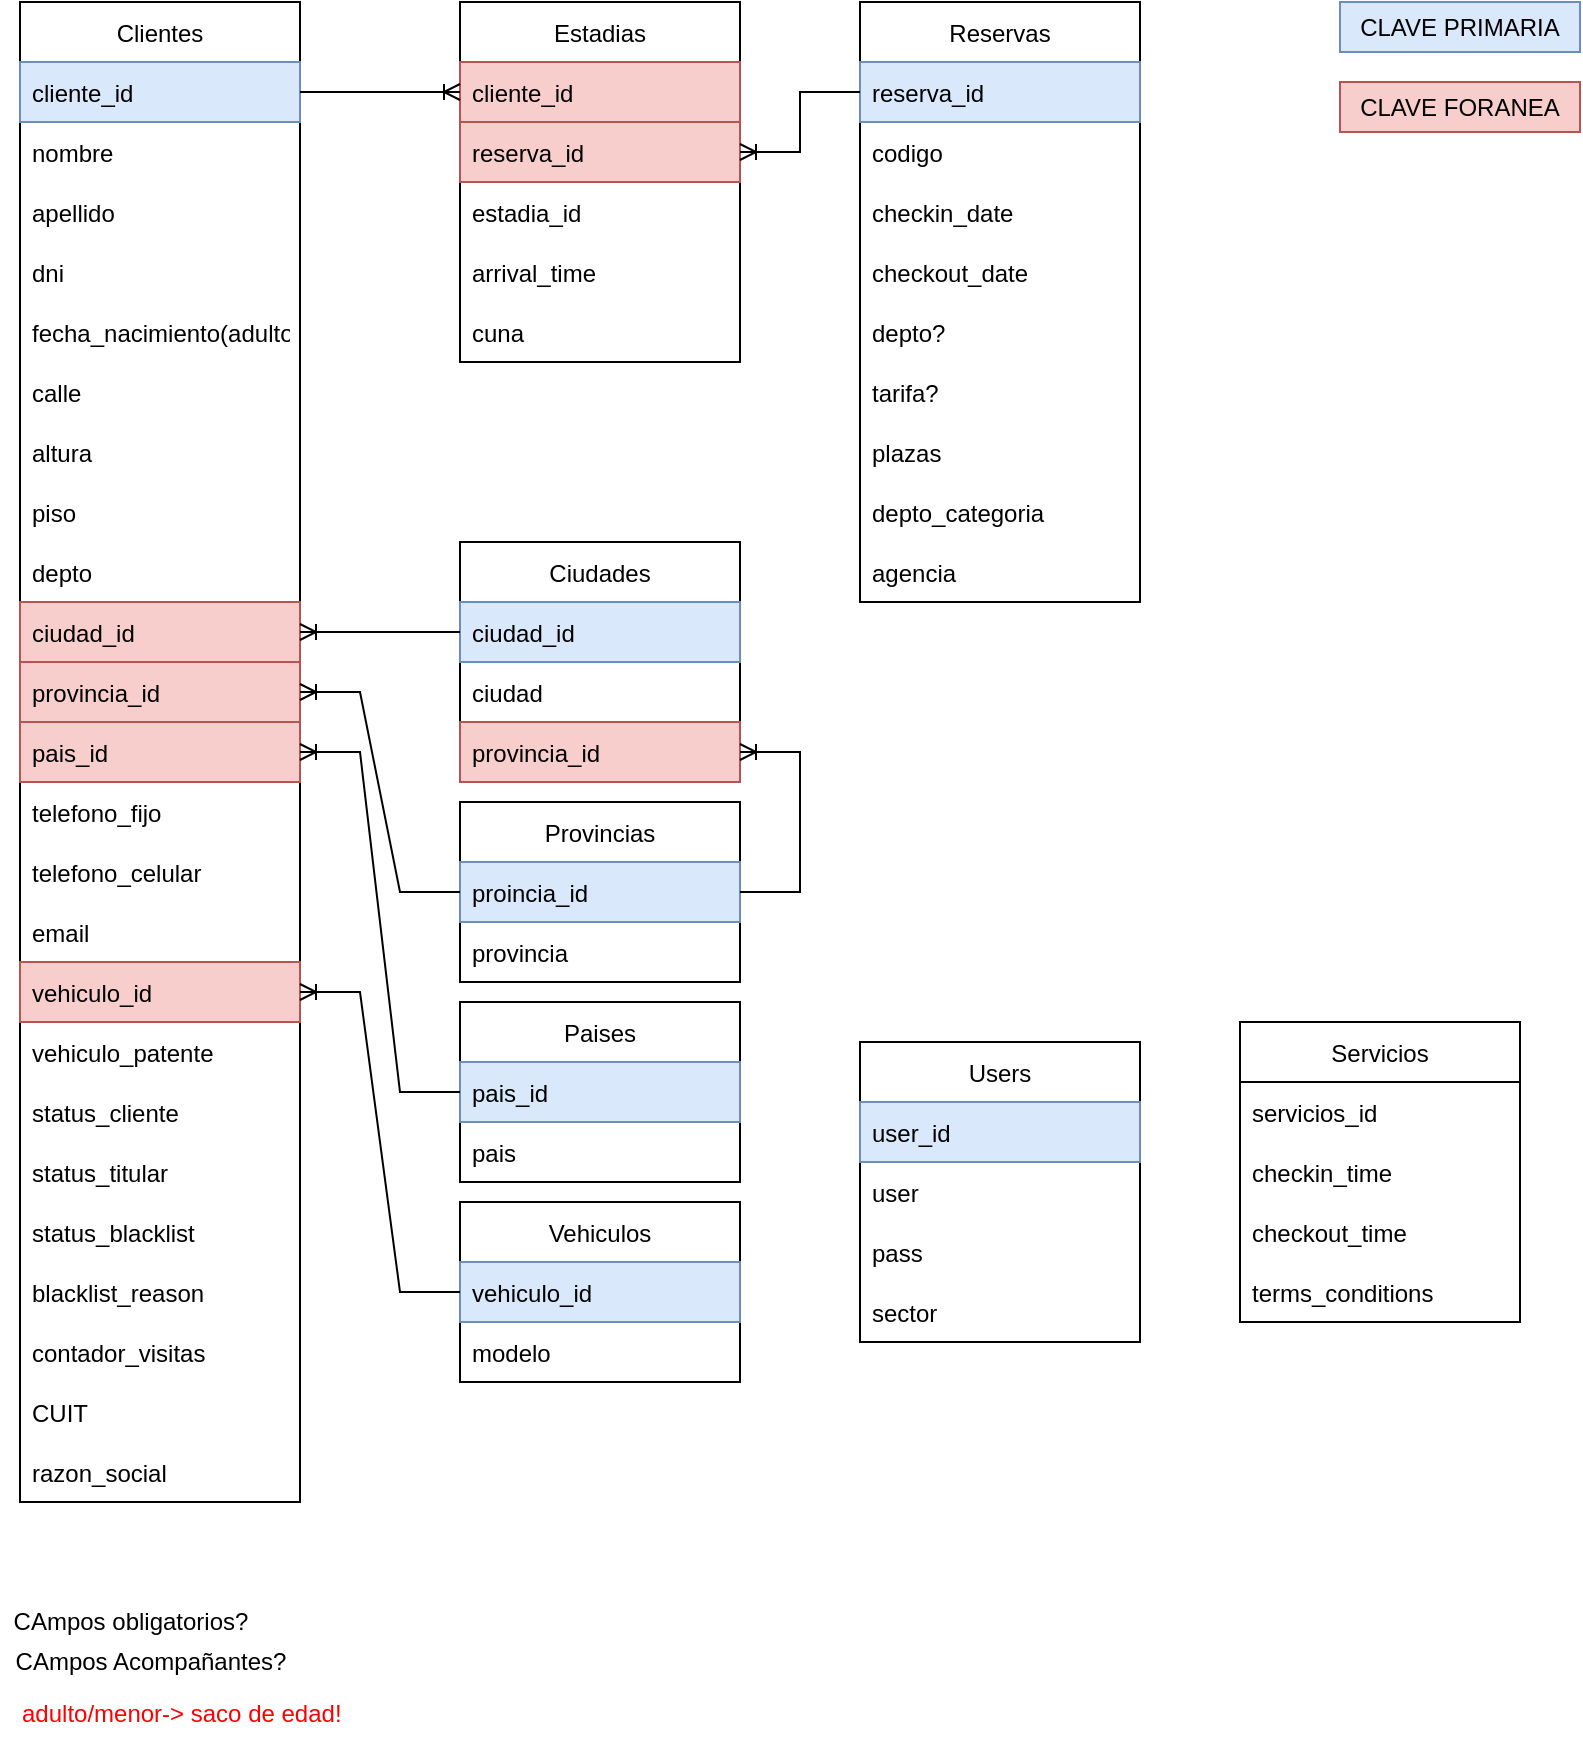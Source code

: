 <mxfile version="16.2.7" type="github" pages="4">
  <diagram id="3-4cgfK8jJckpKzX2dAv" name="DB">
    <mxGraphModel dx="1422" dy="757" grid="1" gridSize="10" guides="1" tooltips="1" connect="1" arrows="1" fold="1" page="1" pageScale="1" pageWidth="827" pageHeight="1169" math="0" shadow="0">
      <root>
        <mxCell id="U2Fqf7ln3tG26uPg-tsL-0" />
        <mxCell id="U2Fqf7ln3tG26uPg-tsL-1" parent="U2Fqf7ln3tG26uPg-tsL-0" />
        <mxCell id="U2Fqf7ln3tG26uPg-tsL-2" value="Users" style="swimlane;fontStyle=0;childLayout=stackLayout;horizontal=1;startSize=30;horizontalStack=0;resizeParent=1;resizeParentMax=0;resizeLast=0;collapsible=1;marginBottom=0;" vertex="1" parent="U2Fqf7ln3tG26uPg-tsL-1">
          <mxGeometry x="460" y="560" width="140" height="150" as="geometry" />
        </mxCell>
        <mxCell id="U2Fqf7ln3tG26uPg-tsL-3" value="user_id" style="text;strokeColor=#6c8ebf;fillColor=#dae8fc;align=left;verticalAlign=middle;spacingLeft=4;spacingRight=4;overflow=hidden;points=[[0,0.5],[1,0.5]];portConstraint=eastwest;rotatable=0;" vertex="1" parent="U2Fqf7ln3tG26uPg-tsL-2">
          <mxGeometry y="30" width="140" height="30" as="geometry" />
        </mxCell>
        <mxCell id="U2Fqf7ln3tG26uPg-tsL-4" value="user" style="text;strokeColor=none;fillColor=none;align=left;verticalAlign=middle;spacingLeft=4;spacingRight=4;overflow=hidden;points=[[0,0.5],[1,0.5]];portConstraint=eastwest;rotatable=0;" vertex="1" parent="U2Fqf7ln3tG26uPg-tsL-2">
          <mxGeometry y="60" width="140" height="30" as="geometry" />
        </mxCell>
        <mxCell id="U2Fqf7ln3tG26uPg-tsL-5" value="pass" style="text;strokeColor=none;fillColor=none;align=left;verticalAlign=middle;spacingLeft=4;spacingRight=4;overflow=hidden;points=[[0,0.5],[1,0.5]];portConstraint=eastwest;rotatable=0;" vertex="1" parent="U2Fqf7ln3tG26uPg-tsL-2">
          <mxGeometry y="90" width="140" height="30" as="geometry" />
        </mxCell>
        <mxCell id="U2Fqf7ln3tG26uPg-tsL-6" value="sector" style="text;strokeColor=none;fillColor=none;align=left;verticalAlign=middle;spacingLeft=4;spacingRight=4;overflow=hidden;points=[[0,0.5],[1,0.5]];portConstraint=eastwest;rotatable=0;" vertex="1" parent="U2Fqf7ln3tG26uPg-tsL-2">
          <mxGeometry y="120" width="140" height="30" as="geometry" />
        </mxCell>
        <mxCell id="U2Fqf7ln3tG26uPg-tsL-7" value="Reservas" style="swimlane;fontStyle=0;childLayout=stackLayout;horizontal=1;startSize=30;horizontalStack=0;resizeParent=1;resizeParentMax=0;resizeLast=0;collapsible=1;marginBottom=0;" vertex="1" parent="U2Fqf7ln3tG26uPg-tsL-1">
          <mxGeometry x="460" y="40" width="140" height="300" as="geometry" />
        </mxCell>
        <mxCell id="U2Fqf7ln3tG26uPg-tsL-8" value="reserva_id" style="text;strokeColor=#6c8ebf;fillColor=#dae8fc;align=left;verticalAlign=middle;spacingLeft=4;spacingRight=4;overflow=hidden;points=[[0,0.5],[1,0.5]];portConstraint=eastwest;rotatable=0;" vertex="1" parent="U2Fqf7ln3tG26uPg-tsL-7">
          <mxGeometry y="30" width="140" height="30" as="geometry" />
        </mxCell>
        <mxCell id="U2Fqf7ln3tG26uPg-tsL-9" value="codigo" style="text;strokeColor=none;fillColor=none;align=left;verticalAlign=middle;spacingLeft=4;spacingRight=4;overflow=hidden;points=[[0,0.5],[1,0.5]];portConstraint=eastwest;rotatable=0;" vertex="1" parent="U2Fqf7ln3tG26uPg-tsL-7">
          <mxGeometry y="60" width="140" height="30" as="geometry" />
        </mxCell>
        <mxCell id="U2Fqf7ln3tG26uPg-tsL-10" value="checkin_date" style="text;strokeColor=none;fillColor=none;align=left;verticalAlign=middle;spacingLeft=4;spacingRight=4;overflow=hidden;points=[[0,0.5],[1,0.5]];portConstraint=eastwest;rotatable=0;" vertex="1" parent="U2Fqf7ln3tG26uPg-tsL-7">
          <mxGeometry y="90" width="140" height="30" as="geometry" />
        </mxCell>
        <mxCell id="U2Fqf7ln3tG26uPg-tsL-11" value="checkout_date" style="text;strokeColor=none;fillColor=none;align=left;verticalAlign=middle;spacingLeft=4;spacingRight=4;overflow=hidden;points=[[0,0.5],[1,0.5]];portConstraint=eastwest;rotatable=0;" vertex="1" parent="U2Fqf7ln3tG26uPg-tsL-7">
          <mxGeometry y="120" width="140" height="30" as="geometry" />
        </mxCell>
        <mxCell id="U2Fqf7ln3tG26uPg-tsL-12" value="depto?" style="text;strokeColor=none;fillColor=none;align=left;verticalAlign=middle;spacingLeft=4;spacingRight=4;overflow=hidden;points=[[0,0.5],[1,0.5]];portConstraint=eastwest;rotatable=0;" vertex="1" parent="U2Fqf7ln3tG26uPg-tsL-7">
          <mxGeometry y="150" width="140" height="30" as="geometry" />
        </mxCell>
        <mxCell id="U2Fqf7ln3tG26uPg-tsL-13" value="tarifa?" style="text;strokeColor=none;fillColor=none;align=left;verticalAlign=middle;spacingLeft=4;spacingRight=4;overflow=hidden;points=[[0,0.5],[1,0.5]];portConstraint=eastwest;rotatable=0;" vertex="1" parent="U2Fqf7ln3tG26uPg-tsL-7">
          <mxGeometry y="180" width="140" height="30" as="geometry" />
        </mxCell>
        <mxCell id="U2Fqf7ln3tG26uPg-tsL-14" value="plazas" style="text;strokeColor=none;fillColor=none;align=left;verticalAlign=middle;spacingLeft=4;spacingRight=4;overflow=hidden;points=[[0,0.5],[1,0.5]];portConstraint=eastwest;rotatable=0;" vertex="1" parent="U2Fqf7ln3tG26uPg-tsL-7">
          <mxGeometry y="210" width="140" height="30" as="geometry" />
        </mxCell>
        <mxCell id="U2Fqf7ln3tG26uPg-tsL-15" value="depto_categoria" style="text;strokeColor=none;fillColor=none;align=left;verticalAlign=middle;spacingLeft=4;spacingRight=4;overflow=hidden;points=[[0,0.5],[1,0.5]];portConstraint=eastwest;rotatable=0;" vertex="1" parent="U2Fqf7ln3tG26uPg-tsL-7">
          <mxGeometry y="240" width="140" height="30" as="geometry" />
        </mxCell>
        <mxCell id="U2Fqf7ln3tG26uPg-tsL-16" value="agencia" style="text;strokeColor=none;fillColor=none;align=left;verticalAlign=middle;spacingLeft=4;spacingRight=4;overflow=hidden;points=[[0,0.5],[1,0.5]];portConstraint=eastwest;rotatable=0;" vertex="1" parent="U2Fqf7ln3tG26uPg-tsL-7">
          <mxGeometry y="270" width="140" height="30" as="geometry" />
        </mxCell>
        <mxCell id="U2Fqf7ln3tG26uPg-tsL-18" value="Clientes" style="swimlane;fontStyle=0;childLayout=stackLayout;horizontal=1;startSize=30;horizontalStack=0;resizeParent=1;resizeParentMax=0;resizeLast=0;collapsible=1;marginBottom=0;" vertex="1" parent="U2Fqf7ln3tG26uPg-tsL-1">
          <mxGeometry x="40" y="40" width="140" height="750" as="geometry" />
        </mxCell>
        <mxCell id="U2Fqf7ln3tG26uPg-tsL-19" value="cliente_id" style="text;strokeColor=#6c8ebf;fillColor=#dae8fc;align=left;verticalAlign=middle;spacingLeft=4;spacingRight=4;overflow=hidden;points=[[0,0.5],[1,0.5]];portConstraint=eastwest;rotatable=0;" vertex="1" parent="U2Fqf7ln3tG26uPg-tsL-18">
          <mxGeometry y="30" width="140" height="30" as="geometry" />
        </mxCell>
        <mxCell id="U2Fqf7ln3tG26uPg-tsL-20" value="nombre" style="text;strokeColor=none;fillColor=none;align=left;verticalAlign=middle;spacingLeft=4;spacingRight=4;overflow=hidden;points=[[0,0.5],[1,0.5]];portConstraint=eastwest;rotatable=0;" vertex="1" parent="U2Fqf7ln3tG26uPg-tsL-18">
          <mxGeometry y="60" width="140" height="30" as="geometry" />
        </mxCell>
        <mxCell id="U2Fqf7ln3tG26uPg-tsL-21" value="apellido" style="text;strokeColor=none;fillColor=none;align=left;verticalAlign=middle;spacingLeft=4;spacingRight=4;overflow=hidden;points=[[0,0.5],[1,0.5]];portConstraint=eastwest;rotatable=0;" vertex="1" parent="U2Fqf7ln3tG26uPg-tsL-18">
          <mxGeometry y="90" width="140" height="30" as="geometry" />
        </mxCell>
        <mxCell id="U2Fqf7ln3tG26uPg-tsL-22" value="dni" style="text;strokeColor=none;fillColor=none;align=left;verticalAlign=middle;spacingLeft=4;spacingRight=4;overflow=hidden;points=[[0,0.5],[1,0.5]];portConstraint=eastwest;rotatable=0;" vertex="1" parent="U2Fqf7ln3tG26uPg-tsL-18">
          <mxGeometry y="120" width="140" height="30" as="geometry" />
        </mxCell>
        <mxCell id="U2Fqf7ln3tG26uPg-tsL-23" value="fecha_nacimiento(adulto/menor)" style="text;strokeColor=none;fillColor=none;align=left;verticalAlign=middle;spacingLeft=4;spacingRight=4;overflow=hidden;points=[[0,0.5],[1,0.5]];portConstraint=eastwest;rotatable=0;" vertex="1" parent="U2Fqf7ln3tG26uPg-tsL-18">
          <mxGeometry y="150" width="140" height="30" as="geometry" />
        </mxCell>
        <mxCell id="U2Fqf7ln3tG26uPg-tsL-24" value="calle" style="text;strokeColor=none;fillColor=none;align=left;verticalAlign=middle;spacingLeft=4;spacingRight=4;overflow=hidden;points=[[0,0.5],[1,0.5]];portConstraint=eastwest;rotatable=0;" vertex="1" parent="U2Fqf7ln3tG26uPg-tsL-18">
          <mxGeometry y="180" width="140" height="30" as="geometry" />
        </mxCell>
        <mxCell id="U2Fqf7ln3tG26uPg-tsL-25" value="altura" style="text;strokeColor=none;fillColor=none;align=left;verticalAlign=middle;spacingLeft=4;spacingRight=4;overflow=hidden;points=[[0,0.5],[1,0.5]];portConstraint=eastwest;rotatable=0;" vertex="1" parent="U2Fqf7ln3tG26uPg-tsL-18">
          <mxGeometry y="210" width="140" height="30" as="geometry" />
        </mxCell>
        <mxCell id="U2Fqf7ln3tG26uPg-tsL-26" value="piso" style="text;strokeColor=none;fillColor=none;align=left;verticalAlign=middle;spacingLeft=4;spacingRight=4;overflow=hidden;points=[[0,0.5],[1,0.5]];portConstraint=eastwest;rotatable=0;" vertex="1" parent="U2Fqf7ln3tG26uPg-tsL-18">
          <mxGeometry y="240" width="140" height="30" as="geometry" />
        </mxCell>
        <mxCell id="U2Fqf7ln3tG26uPg-tsL-27" value="depto" style="text;strokeColor=none;fillColor=none;align=left;verticalAlign=middle;spacingLeft=4;spacingRight=4;overflow=hidden;points=[[0,0.5],[1,0.5]];portConstraint=eastwest;rotatable=0;" vertex="1" parent="U2Fqf7ln3tG26uPg-tsL-18">
          <mxGeometry y="270" width="140" height="30" as="geometry" />
        </mxCell>
        <mxCell id="U2Fqf7ln3tG26uPg-tsL-28" value="ciudad_id" style="text;strokeColor=#b85450;fillColor=#f8cecc;align=left;verticalAlign=middle;spacingLeft=4;spacingRight=4;overflow=hidden;points=[[0,0.5],[1,0.5]];portConstraint=eastwest;rotatable=0;" vertex="1" parent="U2Fqf7ln3tG26uPg-tsL-18">
          <mxGeometry y="300" width="140" height="30" as="geometry" />
        </mxCell>
        <mxCell id="U2Fqf7ln3tG26uPg-tsL-29" value="provincia_id" style="text;strokeColor=#b85450;fillColor=#f8cecc;align=left;verticalAlign=middle;spacingLeft=4;spacingRight=4;overflow=hidden;points=[[0,0.5],[1,0.5]];portConstraint=eastwest;rotatable=0;" vertex="1" parent="U2Fqf7ln3tG26uPg-tsL-18">
          <mxGeometry y="330" width="140" height="30" as="geometry" />
        </mxCell>
        <mxCell id="U2Fqf7ln3tG26uPg-tsL-30" value="pais_id" style="text;strokeColor=#b85450;fillColor=#f8cecc;align=left;verticalAlign=middle;spacingLeft=4;spacingRight=4;overflow=hidden;points=[[0,0.5],[1,0.5]];portConstraint=eastwest;rotatable=0;" vertex="1" parent="U2Fqf7ln3tG26uPg-tsL-18">
          <mxGeometry y="360" width="140" height="30" as="geometry" />
        </mxCell>
        <mxCell id="U2Fqf7ln3tG26uPg-tsL-31" value="telefono_fijo" style="text;strokeColor=none;fillColor=none;align=left;verticalAlign=middle;spacingLeft=4;spacingRight=4;overflow=hidden;points=[[0,0.5],[1,0.5]];portConstraint=eastwest;rotatable=0;" vertex="1" parent="U2Fqf7ln3tG26uPg-tsL-18">
          <mxGeometry y="390" width="140" height="30" as="geometry" />
        </mxCell>
        <mxCell id="U2Fqf7ln3tG26uPg-tsL-32" value="telefono_celular" style="text;strokeColor=none;fillColor=none;align=left;verticalAlign=middle;spacingLeft=4;spacingRight=4;overflow=hidden;points=[[0,0.5],[1,0.5]];portConstraint=eastwest;rotatable=0;" vertex="1" parent="U2Fqf7ln3tG26uPg-tsL-18">
          <mxGeometry y="420" width="140" height="30" as="geometry" />
        </mxCell>
        <mxCell id="U2Fqf7ln3tG26uPg-tsL-33" value="email" style="text;strokeColor=none;fillColor=none;align=left;verticalAlign=middle;spacingLeft=4;spacingRight=4;overflow=hidden;points=[[0,0.5],[1,0.5]];portConstraint=eastwest;rotatable=0;" vertex="1" parent="U2Fqf7ln3tG26uPg-tsL-18">
          <mxGeometry y="450" width="140" height="30" as="geometry" />
        </mxCell>
        <mxCell id="U2Fqf7ln3tG26uPg-tsL-34" value="vehiculo_id" style="text;strokeColor=#b85450;fillColor=#f8cecc;align=left;verticalAlign=middle;spacingLeft=4;spacingRight=4;overflow=hidden;points=[[0,0.5],[1,0.5]];portConstraint=eastwest;rotatable=0;" vertex="1" parent="U2Fqf7ln3tG26uPg-tsL-18">
          <mxGeometry y="480" width="140" height="30" as="geometry" />
        </mxCell>
        <mxCell id="U2Fqf7ln3tG26uPg-tsL-35" value="vehiculo_patente" style="text;strokeColor=none;fillColor=none;align=left;verticalAlign=middle;spacingLeft=4;spacingRight=4;overflow=hidden;points=[[0,0.5],[1,0.5]];portConstraint=eastwest;rotatable=0;" vertex="1" parent="U2Fqf7ln3tG26uPg-tsL-18">
          <mxGeometry y="510" width="140" height="30" as="geometry" />
        </mxCell>
        <mxCell id="2wownA70u9_uN37aSLiX-1" value="status_cliente" style="text;strokeColor=none;fillColor=none;align=left;verticalAlign=middle;spacingLeft=4;spacingRight=4;overflow=hidden;points=[[0,0.5],[1,0.5]];portConstraint=eastwest;rotatable=0;fontColor=#000000;" vertex="1" parent="U2Fqf7ln3tG26uPg-tsL-18">
          <mxGeometry y="540" width="140" height="30" as="geometry" />
        </mxCell>
        <mxCell id="U2Fqf7ln3tG26uPg-tsL-36" value="status_titular" style="text;align=left;verticalAlign=middle;spacingLeft=4;spacingRight=4;overflow=hidden;points=[[0,0.5],[1,0.5]];portConstraint=eastwest;rotatable=0;fontColor=#000000;" vertex="1" parent="U2Fqf7ln3tG26uPg-tsL-18">
          <mxGeometry y="570" width="140" height="30" as="geometry" />
        </mxCell>
        <mxCell id="2wownA70u9_uN37aSLiX-2" value="status_blacklist" style="text;strokeColor=none;fillColor=none;align=left;verticalAlign=middle;spacingLeft=4;spacingRight=4;overflow=hidden;points=[[0,0.5],[1,0.5]];portConstraint=eastwest;rotatable=0;fontColor=#000000;" vertex="1" parent="U2Fqf7ln3tG26uPg-tsL-18">
          <mxGeometry y="600" width="140" height="30" as="geometry" />
        </mxCell>
        <mxCell id="2wownA70u9_uN37aSLiX-3" value="blacklist_reason" style="text;strokeColor=none;fillColor=none;align=left;verticalAlign=middle;spacingLeft=4;spacingRight=4;overflow=hidden;points=[[0,0.5],[1,0.5]];portConstraint=eastwest;rotatable=0;fontColor=#000000;" vertex="1" parent="U2Fqf7ln3tG26uPg-tsL-18">
          <mxGeometry y="630" width="140" height="30" as="geometry" />
        </mxCell>
        <mxCell id="U2Fqf7ln3tG26uPg-tsL-37" value="contador_visitas" style="text;strokeColor=none;fillColor=none;align=left;verticalAlign=middle;spacingLeft=4;spacingRight=4;overflow=hidden;points=[[0,0.5],[1,0.5]];portConstraint=eastwest;rotatable=0;fontColor=#000000;" vertex="1" parent="U2Fqf7ln3tG26uPg-tsL-18">
          <mxGeometry y="660" width="140" height="30" as="geometry" />
        </mxCell>
        <mxCell id="j5dUsQm7dTyoc2hbwgwh-3" value="CUIT" style="text;strokeColor=none;fillColor=none;align=left;verticalAlign=middle;spacingLeft=4;spacingRight=4;overflow=hidden;points=[[0,0.5],[1,0.5]];portConstraint=eastwest;rotatable=0;" vertex="1" parent="U2Fqf7ln3tG26uPg-tsL-18">
          <mxGeometry y="690" width="140" height="30" as="geometry" />
        </mxCell>
        <mxCell id="j5dUsQm7dTyoc2hbwgwh-4" value="razon_social" style="text;strokeColor=none;fillColor=none;align=left;verticalAlign=middle;spacingLeft=4;spacingRight=4;overflow=hidden;points=[[0,0.5],[1,0.5]];portConstraint=eastwest;rotatable=0;" vertex="1" parent="U2Fqf7ln3tG26uPg-tsL-18">
          <mxGeometry y="720" width="140" height="30" as="geometry" />
        </mxCell>
        <mxCell id="U2Fqf7ln3tG26uPg-tsL-38" value="Estadias" style="swimlane;fontStyle=0;childLayout=stackLayout;horizontal=1;startSize=30;horizontalStack=0;resizeParent=1;resizeParentMax=0;resizeLast=0;collapsible=1;marginBottom=0;" vertex="1" parent="U2Fqf7ln3tG26uPg-tsL-1">
          <mxGeometry x="260" y="40" width="140" height="180" as="geometry" />
        </mxCell>
        <mxCell id="U2Fqf7ln3tG26uPg-tsL-39" value="cliente_id" style="text;strokeColor=#b85450;fillColor=#f8cecc;align=left;verticalAlign=middle;spacingLeft=4;spacingRight=4;overflow=hidden;points=[[0,0.5],[1,0.5]];portConstraint=eastwest;rotatable=0;" vertex="1" parent="U2Fqf7ln3tG26uPg-tsL-38">
          <mxGeometry y="30" width="140" height="30" as="geometry" />
        </mxCell>
        <mxCell id="U2Fqf7ln3tG26uPg-tsL-40" value="reserva_id" style="text;strokeColor=#b85450;fillColor=#f8cecc;align=left;verticalAlign=middle;spacingLeft=4;spacingRight=4;overflow=hidden;points=[[0,0.5],[1,0.5]];portConstraint=eastwest;rotatable=0;" vertex="1" parent="U2Fqf7ln3tG26uPg-tsL-38">
          <mxGeometry y="60" width="140" height="30" as="geometry" />
        </mxCell>
        <mxCell id="U2Fqf7ln3tG26uPg-tsL-41" value="estadia_id" style="text;strokeColor=none;fillColor=none;align=left;verticalAlign=middle;spacingLeft=4;spacingRight=4;overflow=hidden;points=[[0,0.5],[1,0.5]];portConstraint=eastwest;rotatable=0;dashed=1;labelBorderColor=none;" vertex="1" parent="U2Fqf7ln3tG26uPg-tsL-38">
          <mxGeometry y="90" width="140" height="30" as="geometry" />
        </mxCell>
        <mxCell id="Quu-umZGqRyDW1_2w_EG-2" value="arrival_time" style="text;strokeColor=none;fillColor=none;align=left;verticalAlign=middle;spacingLeft=4;spacingRight=4;overflow=hidden;points=[[0,0.5],[1,0.5]];portConstraint=eastwest;rotatable=0;dashed=1;labelBorderColor=none;" vertex="1" parent="U2Fqf7ln3tG26uPg-tsL-38">
          <mxGeometry y="120" width="140" height="30" as="geometry" />
        </mxCell>
        <mxCell id="Quu-umZGqRyDW1_2w_EG-3" value="cuna" style="text;strokeColor=none;fillColor=none;align=left;verticalAlign=middle;spacingLeft=4;spacingRight=4;overflow=hidden;points=[[0,0.5],[1,0.5]];portConstraint=eastwest;rotatable=0;dashed=1;labelBorderColor=none;" vertex="1" parent="U2Fqf7ln3tG26uPg-tsL-38">
          <mxGeometry y="150" width="140" height="30" as="geometry" />
        </mxCell>
        <mxCell id="U2Fqf7ln3tG26uPg-tsL-42" value="" style="edgeStyle=entityRelationEdgeStyle;fontSize=12;html=1;endArrow=ERoneToMany;rounded=0;" edge="1" parent="U2Fqf7ln3tG26uPg-tsL-1" source="U2Fqf7ln3tG26uPg-tsL-8" target="U2Fqf7ln3tG26uPg-tsL-40">
          <mxGeometry width="100" height="100" relative="1" as="geometry">
            <mxPoint x="490" y="630" as="sourcePoint" />
            <mxPoint x="590" y="530" as="targetPoint" />
          </mxGeometry>
        </mxCell>
        <mxCell id="U2Fqf7ln3tG26uPg-tsL-43" value="" style="edgeStyle=entityRelationEdgeStyle;fontSize=12;html=1;endArrow=ERoneToMany;rounded=0;" edge="1" parent="U2Fqf7ln3tG26uPg-tsL-1" source="U2Fqf7ln3tG26uPg-tsL-19" target="U2Fqf7ln3tG26uPg-tsL-39">
          <mxGeometry width="100" height="100" relative="1" as="geometry">
            <mxPoint x="280" y="600" as="sourcePoint" />
            <mxPoint x="330" y="480" as="targetPoint" />
          </mxGeometry>
        </mxCell>
        <mxCell id="U2Fqf7ln3tG26uPg-tsL-44" value="Vehiculos" style="swimlane;fontStyle=0;childLayout=stackLayout;horizontal=1;startSize=30;horizontalStack=0;resizeParent=1;resizeParentMax=0;resizeLast=0;collapsible=1;marginBottom=0;labelBorderColor=none;fontColor=#000000;strokeColor=default;fillColor=none;" vertex="1" parent="U2Fqf7ln3tG26uPg-tsL-1">
          <mxGeometry x="260" y="640" width="140" height="90" as="geometry" />
        </mxCell>
        <mxCell id="U2Fqf7ln3tG26uPg-tsL-45" value="vehiculo_id" style="text;strokeColor=#6c8ebf;fillColor=#dae8fc;align=left;verticalAlign=middle;spacingLeft=4;spacingRight=4;overflow=hidden;points=[[0,0.5],[1,0.5]];portConstraint=eastwest;rotatable=0;labelBorderColor=none;" vertex="1" parent="U2Fqf7ln3tG26uPg-tsL-44">
          <mxGeometry y="30" width="140" height="30" as="geometry" />
        </mxCell>
        <mxCell id="U2Fqf7ln3tG26uPg-tsL-46" value="modelo" style="text;strokeColor=none;fillColor=none;align=left;verticalAlign=middle;spacingLeft=4;spacingRight=4;overflow=hidden;points=[[0,0.5],[1,0.5]];portConstraint=eastwest;rotatable=0;labelBorderColor=none;fontColor=#000000;" vertex="1" parent="U2Fqf7ln3tG26uPg-tsL-44">
          <mxGeometry y="60" width="140" height="30" as="geometry" />
        </mxCell>
        <mxCell id="U2Fqf7ln3tG26uPg-tsL-47" value="Paises" style="swimlane;fontStyle=0;childLayout=stackLayout;horizontal=1;startSize=30;horizontalStack=0;resizeParent=1;resizeParentMax=0;resizeLast=0;collapsible=1;marginBottom=0;labelBorderColor=none;fontColor=#000000;strokeColor=default;fillColor=none;" vertex="1" parent="U2Fqf7ln3tG26uPg-tsL-1">
          <mxGeometry x="260" y="540" width="140" height="90" as="geometry" />
        </mxCell>
        <mxCell id="U2Fqf7ln3tG26uPg-tsL-48" value="pais_id    " style="text;strokeColor=#6c8ebf;fillColor=#dae8fc;align=left;verticalAlign=middle;spacingLeft=4;spacingRight=4;overflow=hidden;points=[[0,0.5],[1,0.5]];portConstraint=eastwest;rotatable=0;labelBorderColor=none;" vertex="1" parent="U2Fqf7ln3tG26uPg-tsL-47">
          <mxGeometry y="30" width="140" height="30" as="geometry" />
        </mxCell>
        <mxCell id="U2Fqf7ln3tG26uPg-tsL-49" value="pais" style="text;strokeColor=none;fillColor=none;align=left;verticalAlign=middle;spacingLeft=4;spacingRight=4;overflow=hidden;points=[[0,0.5],[1,0.5]];portConstraint=eastwest;rotatable=0;labelBorderColor=none;fontColor=#000000;" vertex="1" parent="U2Fqf7ln3tG26uPg-tsL-47">
          <mxGeometry y="60" width="140" height="30" as="geometry" />
        </mxCell>
        <mxCell id="U2Fqf7ln3tG26uPg-tsL-50" value="Provincias" style="swimlane;fontStyle=0;childLayout=stackLayout;horizontal=1;startSize=30;horizontalStack=0;resizeParent=1;resizeParentMax=0;resizeLast=0;collapsible=1;marginBottom=0;labelBorderColor=none;fontColor=#000000;strokeColor=default;fillColor=none;" vertex="1" parent="U2Fqf7ln3tG26uPg-tsL-1">
          <mxGeometry x="260" y="440" width="140" height="90" as="geometry" />
        </mxCell>
        <mxCell id="U2Fqf7ln3tG26uPg-tsL-51" value="proincia_id" style="text;strokeColor=#6c8ebf;fillColor=#dae8fc;align=left;verticalAlign=middle;spacingLeft=4;spacingRight=4;overflow=hidden;points=[[0,0.5],[1,0.5]];portConstraint=eastwest;rotatable=0;labelBorderColor=none;" vertex="1" parent="U2Fqf7ln3tG26uPg-tsL-50">
          <mxGeometry y="30" width="140" height="30" as="geometry" />
        </mxCell>
        <mxCell id="U2Fqf7ln3tG26uPg-tsL-52" value="provincia" style="text;strokeColor=none;fillColor=none;align=left;verticalAlign=middle;spacingLeft=4;spacingRight=4;overflow=hidden;points=[[0,0.5],[1,0.5]];portConstraint=eastwest;rotatable=0;labelBorderColor=none;fontColor=#000000;" vertex="1" parent="U2Fqf7ln3tG26uPg-tsL-50">
          <mxGeometry y="60" width="140" height="30" as="geometry" />
        </mxCell>
        <mxCell id="U2Fqf7ln3tG26uPg-tsL-53" value="Ciudades" style="swimlane;fontStyle=0;childLayout=stackLayout;horizontal=1;startSize=30;horizontalStack=0;resizeParent=1;resizeParentMax=0;resizeLast=0;collapsible=1;marginBottom=0;labelBorderColor=none;fontColor=#000000;strokeColor=default;fillColor=none;" vertex="1" parent="U2Fqf7ln3tG26uPg-tsL-1">
          <mxGeometry x="260" y="310" width="140" height="120" as="geometry" />
        </mxCell>
        <mxCell id="U2Fqf7ln3tG26uPg-tsL-54" value="ciudad_id" style="text;strokeColor=#6c8ebf;fillColor=#dae8fc;align=left;verticalAlign=middle;spacingLeft=4;spacingRight=4;overflow=hidden;points=[[0,0.5],[1,0.5]];portConstraint=eastwest;rotatable=0;labelBorderColor=none;" vertex="1" parent="U2Fqf7ln3tG26uPg-tsL-53">
          <mxGeometry y="30" width="140" height="30" as="geometry" />
        </mxCell>
        <mxCell id="U2Fqf7ln3tG26uPg-tsL-55" value="ciudad" style="text;strokeColor=none;fillColor=none;align=left;verticalAlign=middle;spacingLeft=4;spacingRight=4;overflow=hidden;points=[[0,0.5],[1,0.5]];portConstraint=eastwest;rotatable=0;labelBorderColor=none;fontColor=#000000;" vertex="1" parent="U2Fqf7ln3tG26uPg-tsL-53">
          <mxGeometry y="60" width="140" height="30" as="geometry" />
        </mxCell>
        <mxCell id="U2Fqf7ln3tG26uPg-tsL-56" value="provincia_id" style="text;strokeColor=#b85450;fillColor=#f8cecc;align=left;verticalAlign=middle;spacingLeft=4;spacingRight=4;overflow=hidden;points=[[0,0.5],[1,0.5]];portConstraint=eastwest;rotatable=0;labelBorderColor=none;" vertex="1" parent="U2Fqf7ln3tG26uPg-tsL-53">
          <mxGeometry y="90" width="140" height="30" as="geometry" />
        </mxCell>
        <mxCell id="U2Fqf7ln3tG26uPg-tsL-57" value="" style="edgeStyle=entityRelationEdgeStyle;fontSize=12;html=1;endArrow=ERoneToMany;rounded=0;fontColor=#000000;" edge="1" parent="U2Fqf7ln3tG26uPg-tsL-1" source="U2Fqf7ln3tG26uPg-tsL-45" target="U2Fqf7ln3tG26uPg-tsL-34">
          <mxGeometry width="100" height="100" relative="1" as="geometry">
            <mxPoint x="500" y="620" as="sourcePoint" />
            <mxPoint x="220" y="630" as="targetPoint" />
          </mxGeometry>
        </mxCell>
        <mxCell id="U2Fqf7ln3tG26uPg-tsL-58" value="" style="edgeStyle=entityRelationEdgeStyle;fontSize=12;html=1;endArrow=ERoneToMany;rounded=0;fontColor=#000000;" edge="1" parent="U2Fqf7ln3tG26uPg-tsL-1" source="U2Fqf7ln3tG26uPg-tsL-54" target="U2Fqf7ln3tG26uPg-tsL-28">
          <mxGeometry width="100" height="100" relative="1" as="geometry">
            <mxPoint x="410" y="490" as="sourcePoint" />
            <mxPoint x="210" y="190" as="targetPoint" />
          </mxGeometry>
        </mxCell>
        <mxCell id="U2Fqf7ln3tG26uPg-tsL-59" value="" style="edgeStyle=entityRelationEdgeStyle;fontSize=12;html=1;endArrow=ERoneToMany;rounded=0;fontColor=#000000;" edge="1" parent="U2Fqf7ln3tG26uPg-tsL-1" source="U2Fqf7ln3tG26uPg-tsL-51" target="U2Fqf7ln3tG26uPg-tsL-29">
          <mxGeometry width="100" height="100" relative="1" as="geometry">
            <mxPoint x="420" y="500" as="sourcePoint" />
            <mxPoint x="520" y="400" as="targetPoint" />
          </mxGeometry>
        </mxCell>
        <mxCell id="U2Fqf7ln3tG26uPg-tsL-60" value="" style="edgeStyle=entityRelationEdgeStyle;fontSize=12;html=1;endArrow=ERoneToMany;rounded=0;fontColor=#000000;" edge="1" parent="U2Fqf7ln3tG26uPg-tsL-1" source="U2Fqf7ln3tG26uPg-tsL-48" target="U2Fqf7ln3tG26uPg-tsL-30">
          <mxGeometry width="100" height="100" relative="1" as="geometry">
            <mxPoint x="400" y="320" as="sourcePoint" />
            <mxPoint x="500" y="220" as="targetPoint" />
          </mxGeometry>
        </mxCell>
        <mxCell id="U2Fqf7ln3tG26uPg-tsL-61" value="" style="edgeStyle=entityRelationEdgeStyle;fontSize=12;html=1;endArrow=ERoneToMany;rounded=0;fontColor=#000000;" edge="1" parent="U2Fqf7ln3tG26uPg-tsL-1" source="U2Fqf7ln3tG26uPg-tsL-51" target="U2Fqf7ln3tG26uPg-tsL-56">
          <mxGeometry width="100" height="100" relative="1" as="geometry">
            <mxPoint x="414" y="490" as="sourcePoint" />
            <mxPoint x="514" y="390" as="targetPoint" />
          </mxGeometry>
        </mxCell>
        <mxCell id="U2Fqf7ln3tG26uPg-tsL-62" value="CLAVE PRIMARIA" style="rounded=0;whiteSpace=wrap;html=1;labelBorderColor=none;strokeColor=#6c8ebf;fillColor=#dae8fc;" vertex="1" parent="U2Fqf7ln3tG26uPg-tsL-1">
          <mxGeometry x="700" y="40" width="120" height="25" as="geometry" />
        </mxCell>
        <mxCell id="U2Fqf7ln3tG26uPg-tsL-63" value="CLAVE FORANEA" style="rounded=0;whiteSpace=wrap;html=1;labelBorderColor=none;strokeColor=#b85450;fillColor=#f8cecc;" vertex="1" parent="U2Fqf7ln3tG26uPg-tsL-1">
          <mxGeometry x="700" y="80" width="120" height="25" as="geometry" />
        </mxCell>
        <mxCell id="IUY_ys3q2TA0QobvPPys-0" value="&lt;div&gt;CAmpos obligatorios?&lt;/div&gt;" style="text;html=1;align=center;verticalAlign=middle;resizable=0;points=[];autosize=1;strokeColor=none;fillColor=none;fontColor=#000000;" vertex="1" parent="U2Fqf7ln3tG26uPg-tsL-1">
          <mxGeometry x="30" y="840" width="130" height="20" as="geometry" />
        </mxCell>
        <mxCell id="IUY_ys3q2TA0QobvPPys-1" value="&lt;div&gt;CAmpos Acompañantes?&lt;br&gt;&lt;/div&gt;" style="text;html=1;align=center;verticalAlign=middle;resizable=0;points=[];autosize=1;strokeColor=none;fillColor=none;fontColor=#000000;" vertex="1" parent="U2Fqf7ln3tG26uPg-tsL-1">
          <mxGeometry x="30" y="860" width="150" height="20" as="geometry" />
        </mxCell>
        <mxCell id="2wownA70u9_uN37aSLiX-0" value="adulto/menor-&gt; saco de edad!" style="text;strokeColor=none;fillColor=none;align=left;verticalAlign=middle;spacingLeft=4;spacingRight=4;overflow=hidden;points=[[0,0.5],[1,0.5]];portConstraint=eastwest;rotatable=0;fontColor=#FF0000;" vertex="1" parent="U2Fqf7ln3tG26uPg-tsL-1">
          <mxGeometry x="35" y="880" width="200" height="30" as="geometry" />
        </mxCell>
        <mxCell id="j5dUsQm7dTyoc2hbwgwh-10" value="Servicios" style="swimlane;fontStyle=0;childLayout=stackLayout;horizontal=1;startSize=30;horizontalStack=0;resizeParent=1;resizeParentMax=0;resizeLast=0;collapsible=1;marginBottom=0;fontColor=#000000;" vertex="1" parent="U2Fqf7ln3tG26uPg-tsL-1">
          <mxGeometry x="650" y="550" width="140" height="150" as="geometry" />
        </mxCell>
        <mxCell id="j5dUsQm7dTyoc2hbwgwh-14" value="servicios_id" style="text;strokeColor=none;fillColor=none;align=left;verticalAlign=middle;spacingLeft=4;spacingRight=4;overflow=hidden;points=[[0,0.5],[1,0.5]];portConstraint=eastwest;rotatable=0;fontColor=#000000;" vertex="1" parent="j5dUsQm7dTyoc2hbwgwh-10">
          <mxGeometry y="30" width="140" height="30" as="geometry" />
        </mxCell>
        <mxCell id="j5dUsQm7dTyoc2hbwgwh-11" value="checkin_time" style="text;strokeColor=none;fillColor=none;align=left;verticalAlign=middle;spacingLeft=4;spacingRight=4;overflow=hidden;points=[[0,0.5],[1,0.5]];portConstraint=eastwest;rotatable=0;fontColor=#000000;" vertex="1" parent="j5dUsQm7dTyoc2hbwgwh-10">
          <mxGeometry y="60" width="140" height="30" as="geometry" />
        </mxCell>
        <mxCell id="j5dUsQm7dTyoc2hbwgwh-12" value="checkout_time" style="text;strokeColor=none;fillColor=none;align=left;verticalAlign=middle;spacingLeft=4;spacingRight=4;overflow=hidden;points=[[0,0.5],[1,0.5]];portConstraint=eastwest;rotatable=0;fontColor=#000000;" vertex="1" parent="j5dUsQm7dTyoc2hbwgwh-10">
          <mxGeometry y="90" width="140" height="30" as="geometry" />
        </mxCell>
        <mxCell id="j5dUsQm7dTyoc2hbwgwh-13" value="terms_conditions" style="text;strokeColor=none;fillColor=none;align=left;verticalAlign=middle;spacingLeft=4;spacingRight=4;overflow=hidden;points=[[0,0.5],[1,0.5]];portConstraint=eastwest;rotatable=0;fontColor=#000000;" vertex="1" parent="j5dUsQm7dTyoc2hbwgwh-10">
          <mxGeometry y="120" width="140" height="30" as="geometry" />
        </mxCell>
      </root>
    </mxGraphModel>
  </diagram>
  <diagram name="Front End App" id="sKacIuFQmuv5A8hcMuID">
    <mxGraphModel dx="1422" dy="757" grid="1" gridSize="10" guides="1" tooltips="1" connect="1" arrows="1" fold="1" page="1" pageScale="1" pageWidth="827" pageHeight="1169" math="0" shadow="0">
      <root>
        <mxCell id="G8T6By8fVg4Vy6mgL6_T-0" />
        <mxCell id="G8T6By8fVg4Vy6mgL6_T-1" parent="G8T6By8fVg4Vy6mgL6_T-0" />
        <mxCell id="G8T6By8fVg4Vy6mgL6_T-44" style="edgeStyle=orthogonalEdgeStyle;rounded=0;orthogonalLoop=1;jettySize=auto;html=1;exitX=0.5;exitY=1;exitDx=0;exitDy=0;entryX=0.5;entryY=0;entryDx=0;entryDy=0;" edge="1" parent="G8T6By8fVg4Vy6mgL6_T-1" source="G8T6By8fVg4Vy6mgL6_T-4" target="G8T6By8fVg4Vy6mgL6_T-10">
          <mxGeometry relative="1" as="geometry" />
        </mxCell>
        <mxCell id="G8T6By8fVg4Vy6mgL6_T-47" style="edgeStyle=orthogonalEdgeStyle;rounded=0;orthogonalLoop=1;jettySize=auto;html=1;" edge="1" parent="G8T6By8fVg4Vy6mgL6_T-1" source="G8T6By8fVg4Vy6mgL6_T-4">
          <mxGeometry relative="1" as="geometry">
            <mxPoint x="419" y="90" as="targetPoint" />
            <Array as="points">
              <mxPoint x="260" y="165" />
              <mxPoint x="260" y="100" />
            </Array>
          </mxGeometry>
        </mxCell>
        <mxCell id="G8T6By8fVg4Vy6mgL6_T-4" value="&lt;div&gt;User:Cod.Rva&lt;/div&gt;&lt;div&gt;Pass: Apellido&lt;br&gt;&lt;/div&gt;" style="rhombus;whiteSpace=wrap;html=1;" vertex="1" parent="G8T6By8fVg4Vy6mgL6_T-1">
          <mxGeometry x="363.5" y="110" width="111" height="110" as="geometry" />
        </mxCell>
        <mxCell id="G8T6By8fVg4Vy6mgL6_T-43" style="edgeStyle=orthogonalEdgeStyle;rounded=0;orthogonalLoop=1;jettySize=auto;html=1;exitX=0.5;exitY=1;exitDx=0;exitDy=0;entryX=0.5;entryY=0;entryDx=0;entryDy=0;" edge="1" parent="G8T6By8fVg4Vy6mgL6_T-1" source="G8T6By8fVg4Vy6mgL6_T-7" target="G8T6By8fVg4Vy6mgL6_T-4">
          <mxGeometry relative="1" as="geometry" />
        </mxCell>
        <mxCell id="G8T6By8fVg4Vy6mgL6_T-7" value="START" style="rounded=1;whiteSpace=wrap;html=1;" vertex="1" parent="G8T6By8fVg4Vy6mgL6_T-1">
          <mxGeometry x="360" y="20" width="120" height="30" as="geometry" />
        </mxCell>
        <mxCell id="G8T6By8fVg4Vy6mgL6_T-36" style="edgeStyle=orthogonalEdgeStyle;rounded=0;orthogonalLoop=1;jettySize=auto;html=1;" edge="1" parent="G8T6By8fVg4Vy6mgL6_T-1" source="G8T6By8fVg4Vy6mgL6_T-10">
          <mxGeometry relative="1" as="geometry">
            <mxPoint x="310" y="350" as="targetPoint" />
          </mxGeometry>
        </mxCell>
        <mxCell id="G8T6By8fVg4Vy6mgL6_T-41" style="edgeStyle=orthogonalEdgeStyle;rounded=0;orthogonalLoop=1;jettySize=auto;html=1;entryX=0.62;entryY=0;entryDx=0;entryDy=0;entryPerimeter=0;exitX=1;exitY=0.5;exitDx=0;exitDy=0;" edge="1" parent="G8T6By8fVg4Vy6mgL6_T-1" source="G8T6By8fVg4Vy6mgL6_T-10" target="G8T6By8fVg4Vy6mgL6_T-40">
          <mxGeometry relative="1" as="geometry" />
        </mxCell>
        <mxCell id="G8T6By8fVg4Vy6mgL6_T-10" value="&lt;div&gt;Hola &quot;NOMBRE&quot;&lt;/div&gt;&lt;div&gt;1era vez?&lt;br&gt;&lt;/div&gt;" style="rhombus;whiteSpace=wrap;html=1;" vertex="1" parent="G8T6By8fVg4Vy6mgL6_T-1">
          <mxGeometry x="364.5" y="240" width="110" height="100" as="geometry" />
        </mxCell>
        <mxCell id="G8T6By8fVg4Vy6mgL6_T-13" value="N" style="text;html=1;align=center;verticalAlign=middle;resizable=0;points=[];autosize=1;strokeColor=none;fillColor=none;" vertex="1" parent="G8T6By8fVg4Vy6mgL6_T-1">
          <mxGeometry x="480" y="315" width="20" height="20" as="geometry" />
        </mxCell>
        <mxCell id="G8T6By8fVg4Vy6mgL6_T-14" value="N" style="text;html=1;align=center;verticalAlign=middle;resizable=0;points=[];autosize=1;strokeColor=none;fillColor=none;" vertex="1" parent="G8T6By8fVg4Vy6mgL6_T-1">
          <mxGeometry x="280" y="130" width="20" height="20" as="geometry" />
        </mxCell>
        <mxCell id="G8T6By8fVg4Vy6mgL6_T-39" style="edgeStyle=orthogonalEdgeStyle;rounded=0;orthogonalLoop=1;jettySize=auto;html=1;entryX=0;entryY=0.5;entryDx=0;entryDy=0;" edge="1" parent="G8T6By8fVg4Vy6mgL6_T-1" source="G8T6By8fVg4Vy6mgL6_T-16" target="G8T6By8fVg4Vy6mgL6_T-20">
          <mxGeometry relative="1" as="geometry">
            <Array as="points">
              <mxPoint x="305" y="470" />
            </Array>
          </mxGeometry>
        </mxCell>
        <mxCell id="G8T6By8fVg4Vy6mgL6_T-16" value="&lt;div&gt;Form:&lt;/div&gt;&lt;div&gt;Personal Data&lt;br&gt;&lt;/div&gt;" style="shape=parallelogram;perimeter=parallelogramPerimeter;whiteSpace=wrap;html=1;fixedSize=1;" vertex="1" parent="G8T6By8fVg4Vy6mgL6_T-1">
          <mxGeometry x="244.5" y="350" width="120" height="40" as="geometry" />
        </mxCell>
        <mxCell id="G8T6By8fVg4Vy6mgL6_T-17" value="Y" style="text;html=1;align=center;verticalAlign=middle;resizable=0;points=[];autosize=1;strokeColor=none;fillColor=none;" vertex="1" parent="G8T6By8fVg4Vy6mgL6_T-1">
          <mxGeometry x="320" y="300" width="20" height="20" as="geometry" />
        </mxCell>
        <mxCell id="G8T6By8fVg4Vy6mgL6_T-18" value="Y" style="text;html=1;align=center;verticalAlign=middle;resizable=0;points=[];autosize=1;strokeColor=none;fillColor=none;" vertex="1" parent="G8T6By8fVg4Vy6mgL6_T-1">
          <mxGeometry x="434.5" y="220" width="20" height="20" as="geometry" />
        </mxCell>
        <mxCell id="G8T6By8fVg4Vy6mgL6_T-19" style="edgeStyle=orthogonalEdgeStyle;rounded=0;orthogonalLoop=1;jettySize=auto;html=1;" edge="1" parent="G8T6By8fVg4Vy6mgL6_T-1" source="G8T6By8fVg4Vy6mgL6_T-20" target="G8T6By8fVg4Vy6mgL6_T-28">
          <mxGeometry relative="1" as="geometry" />
        </mxCell>
        <mxCell id="G8T6By8fVg4Vy6mgL6_T-20" value="&lt;div&gt;Form:&lt;/div&gt;&lt;div&gt;Acompañantes&lt;br&gt;&lt;/div&gt;" style="shape=parallelogram;perimeter=parallelogramPerimeter;whiteSpace=wrap;html=1;fixedSize=1;" vertex="1" parent="G8T6By8fVg4Vy6mgL6_T-1">
          <mxGeometry x="334.5" y="450" width="120" height="40" as="geometry" />
        </mxCell>
        <mxCell id="G8T6By8fVg4Vy6mgL6_T-21" style="edgeStyle=orthogonalEdgeStyle;rounded=0;orthogonalLoop=1;jettySize=auto;html=1;entryX=0.5;entryY=0;entryDx=0;entryDy=0;" edge="1" parent="G8T6By8fVg4Vy6mgL6_T-1" source="G8T6By8fVg4Vy6mgL6_T-22" target="G8T6By8fVg4Vy6mgL6_T-24">
          <mxGeometry relative="1" as="geometry" />
        </mxCell>
        <mxCell id="G8T6By8fVg4Vy6mgL6_T-22" value="&lt;div&gt;Display:&lt;/div&gt;&lt;div&gt;Informacion Reserva&lt;br&gt;&lt;/div&gt;" style="shape=parallelogram;perimeter=parallelogramPerimeter;whiteSpace=wrap;html=1;fixedSize=1;" vertex="1" parent="G8T6By8fVg4Vy6mgL6_T-1">
          <mxGeometry x="314.5" y="734.5" width="160" height="50" as="geometry" />
        </mxCell>
        <mxCell id="G8T6By8fVg4Vy6mgL6_T-23" style="edgeStyle=orthogonalEdgeStyle;rounded=0;orthogonalLoop=1;jettySize=auto;html=1;exitX=0.5;exitY=1;exitDx=0;exitDy=0;" edge="1" parent="G8T6By8fVg4Vy6mgL6_T-1" source="G8T6By8fVg4Vy6mgL6_T-24" target="G8T6By8fVg4Vy6mgL6_T-26">
          <mxGeometry relative="1" as="geometry" />
        </mxCell>
        <mxCell id="G8T6By8fVg4Vy6mgL6_T-24" value="&lt;div&gt;Display:&lt;/div&gt;&lt;div&gt;Servicios incluidos&lt;br&gt;&lt;/div&gt;" style="shape=parallelogram;perimeter=parallelogramPerimeter;whiteSpace=wrap;html=1;fixedSize=1;" vertex="1" parent="G8T6By8fVg4Vy6mgL6_T-1">
          <mxGeometry x="314.5" y="820" width="160" height="50" as="geometry" />
        </mxCell>
        <mxCell id="G8T6By8fVg4Vy6mgL6_T-25" style="edgeStyle=orthogonalEdgeStyle;rounded=0;orthogonalLoop=1;jettySize=auto;html=1;" edge="1" parent="G8T6By8fVg4Vy6mgL6_T-1" source="G8T6By8fVg4Vy6mgL6_T-26" target="G8T6By8fVg4Vy6mgL6_T-31">
          <mxGeometry relative="1" as="geometry" />
        </mxCell>
        <mxCell id="G8T6By8fVg4Vy6mgL6_T-26" value="&lt;div&gt;Aceptacion&lt;/div&gt;&lt;div&gt;Terminos y condiciones&lt;br&gt;&lt;/div&gt;" style="shape=parallelogram;perimeter=parallelogramPerimeter;whiteSpace=wrap;html=1;fixedSize=1;" vertex="1" parent="G8T6By8fVg4Vy6mgL6_T-1">
          <mxGeometry x="314.5" y="900" width="160" height="50" as="geometry" />
        </mxCell>
        <mxCell id="G8T6By8fVg4Vy6mgL6_T-27" style="edgeStyle=orthogonalEdgeStyle;rounded=0;orthogonalLoop=1;jettySize=auto;html=1;exitX=0.5;exitY=1;exitDx=0;exitDy=0;" edge="1" parent="G8T6By8fVg4Vy6mgL6_T-1" source="G8T6By8fVg4Vy6mgL6_T-28" target="G8T6By8fVg4Vy6mgL6_T-30">
          <mxGeometry relative="1" as="geometry" />
        </mxCell>
        <mxCell id="G8T6By8fVg4Vy6mgL6_T-28" value="&lt;div&gt;Form:&lt;/div&gt;&lt;div&gt;Vehiculo&lt;br&gt;&lt;/div&gt;" style="shape=parallelogram;perimeter=parallelogramPerimeter;whiteSpace=wrap;html=1;fixedSize=1;" vertex="1" parent="G8T6By8fVg4Vy6mgL6_T-1">
          <mxGeometry x="334.5" y="590" width="120" height="40" as="geometry" />
        </mxCell>
        <mxCell id="G8T6By8fVg4Vy6mgL6_T-29" style="edgeStyle=orthogonalEdgeStyle;rounded=0;orthogonalLoop=1;jettySize=auto;html=1;entryX=0.5;entryY=0;entryDx=0;entryDy=0;" edge="1" parent="G8T6By8fVg4Vy6mgL6_T-1" source="G8T6By8fVg4Vy6mgL6_T-30" target="G8T6By8fVg4Vy6mgL6_T-22">
          <mxGeometry relative="1" as="geometry" />
        </mxCell>
        <mxCell id="G8T6By8fVg4Vy6mgL6_T-30" value="&lt;div&gt;Form:&lt;/div&gt;&lt;div&gt;Varios&lt;br&gt;&lt;/div&gt;" style="shape=parallelogram;perimeter=parallelogramPerimeter;whiteSpace=wrap;html=1;fixedSize=1;" vertex="1" parent="G8T6By8fVg4Vy6mgL6_T-1">
          <mxGeometry x="334.5" y="660" width="120" height="40" as="geometry" />
        </mxCell>
        <mxCell id="G8T6By8fVg4Vy6mgL6_T-31" value="END" style="rounded=1;whiteSpace=wrap;html=1;" vertex="1" parent="G8T6By8fVg4Vy6mgL6_T-1">
          <mxGeometry x="334.5" y="980" width="120" height="30" as="geometry" />
        </mxCell>
        <mxCell id="G8T6By8fVg4Vy6mgL6_T-32" value="FRONT-END" style="rounded=0;whiteSpace=wrap;html=1;fillColor=#f8cecc;strokeColor=#b85450;" vertex="1" parent="G8T6By8fVg4Vy6mgL6_T-1">
          <mxGeometry x="40" y="40" width="120" height="40" as="geometry" />
        </mxCell>
        <mxCell id="G8T6By8fVg4Vy6mgL6_T-37" style="edgeStyle=orthogonalEdgeStyle;rounded=0;orthogonalLoop=1;jettySize=auto;html=1;exitX=0.5;exitY=1;exitDx=0;exitDy=0;" edge="1" parent="G8T6By8fVg4Vy6mgL6_T-1" source="G8T6By8fVg4Vy6mgL6_T-16" target="G8T6By8fVg4Vy6mgL6_T-16">
          <mxGeometry relative="1" as="geometry" />
        </mxCell>
        <mxCell id="G8T6By8fVg4Vy6mgL6_T-42" style="edgeStyle=orthogonalEdgeStyle;rounded=0;orthogonalLoop=1;jettySize=auto;html=1;exitX=0.5;exitY=1;exitDx=0;exitDy=0;" edge="1" parent="G8T6By8fVg4Vy6mgL6_T-1" source="G8T6By8fVg4Vy6mgL6_T-40">
          <mxGeometry relative="1" as="geometry">
            <mxPoint x="450" y="470" as="targetPoint" />
            <Array as="points">
              <mxPoint x="520" y="470" />
              <mxPoint x="441" y="470" />
            </Array>
          </mxGeometry>
        </mxCell>
        <mxCell id="G8T6By8fVg4Vy6mgL6_T-40" value="&lt;div&gt;DB Read&lt;/div&gt;&lt;div&gt;Cliente&lt;/div&gt;" style="shape=dataStorage;whiteSpace=wrap;html=1;fixedSize=1;" vertex="1" parent="G8T6By8fVg4Vy6mgL6_T-1">
          <mxGeometry x="470" y="350" width="100" height="50" as="geometry" />
        </mxCell>
      </root>
    </mxGraphModel>
  </diagram>
  <diagram id="APPnGbGLteVzol8DwTJb" name="Back End RVAS">
    <mxGraphModel dx="1422" dy="757" grid="1" gridSize="10" guides="1" tooltips="1" connect="1" arrows="1" fold="1" page="1" pageScale="1" pageWidth="827" pageHeight="1169" math="0" shadow="0">
      <root>
        <mxCell id="rAPU_y3ZgBqYfRfRI0ho-0" />
        <mxCell id="rAPU_y3ZgBqYfRfRI0ho-1" parent="rAPU_y3ZgBqYfRfRI0ho-0" />
        <mxCell id="sNUg1SrEgOX11lBZGNVr-0" style="edgeStyle=orthogonalEdgeStyle;rounded=0;orthogonalLoop=1;jettySize=auto;html=1;entryX=0.5;entryY=0;entryDx=0;entryDy=0;" edge="1" parent="rAPU_y3ZgBqYfRfRI0ho-1" source="sNUg1SrEgOX11lBZGNVr-1" target="sNUg1SrEgOX11lBZGNVr-4">
          <mxGeometry relative="1" as="geometry" />
        </mxCell>
        <mxCell id="sNUg1SrEgOX11lBZGNVr-1" value="START" style="rounded=1;whiteSpace=wrap;html=1;" vertex="1" parent="rAPU_y3ZgBqYfRfRI0ho-1">
          <mxGeometry x="354" y="10" width="120" height="30" as="geometry" />
        </mxCell>
        <mxCell id="sNUg1SrEgOX11lBZGNVr-2" style="edgeStyle=orthogonalEdgeStyle;rounded=0;orthogonalLoop=1;jettySize=auto;html=1;" edge="1" parent="rAPU_y3ZgBqYfRfRI0ho-1" source="sNUg1SrEgOX11lBZGNVr-4" target="sNUg1SrEgOX11lBZGNVr-6">
          <mxGeometry relative="1" as="geometry" />
        </mxCell>
        <mxCell id="sNUg1SrEgOX11lBZGNVr-3" style="edgeStyle=orthogonalEdgeStyle;rounded=0;orthogonalLoop=1;jettySize=auto;html=1;exitX=0;exitY=0.5;exitDx=0;exitDy=0;" edge="1" parent="rAPU_y3ZgBqYfRfRI0ho-1" source="sNUg1SrEgOX11lBZGNVr-4">
          <mxGeometry relative="1" as="geometry">
            <mxPoint x="410" y="60" as="targetPoint" />
            <Array as="points">
              <mxPoint x="310" y="145" />
              <mxPoint x="310" y="60" />
            </Array>
          </mxGeometry>
        </mxCell>
        <mxCell id="sNUg1SrEgOX11lBZGNVr-4" value="&lt;div&gt;User: Usuario&lt;/div&gt;&lt;div&gt;Pass: Password&lt;/div&gt;" style="rhombus;whiteSpace=wrap;html=1;" vertex="1" parent="rAPU_y3ZgBqYfRfRI0ho-1">
          <mxGeometry x="356" y="90" width="116" height="110" as="geometry" />
        </mxCell>
        <mxCell id="sNUg1SrEgOX11lBZGNVr-5" style="edgeStyle=orthogonalEdgeStyle;rounded=0;orthogonalLoop=1;jettySize=auto;html=1;exitX=0.5;exitY=1;exitDx=0;exitDy=0;entryX=0.5;entryY=0;entryDx=0;entryDy=0;" edge="1" parent="rAPU_y3ZgBqYfRfRI0ho-1" source="sNUg1SrEgOX11lBZGNVr-6" target="sNUg1SrEgOX11lBZGNVr-9">
          <mxGeometry relative="1" as="geometry" />
        </mxCell>
        <mxCell id="sNUg1SrEgOX11lBZGNVr-6" value="&lt;div&gt;Carga:&lt;/div&gt;&lt;div&gt;Reservas Hoy&lt;br&gt;&lt;/div&gt;" style="shape=parallelogram;perimeter=parallelogramPerimeter;whiteSpace=wrap;html=1;fixedSize=1;" vertex="1" parent="rAPU_y3ZgBqYfRfRI0ho-1">
          <mxGeometry x="354" y="240" width="120" height="60" as="geometry" />
        </mxCell>
        <mxCell id="sNUg1SrEgOX11lBZGNVr-7" style="edgeStyle=orthogonalEdgeStyle;rounded=0;orthogonalLoop=1;jettySize=auto;html=1;exitX=1;exitY=0.5;exitDx=0;exitDy=0;" edge="1" parent="rAPU_y3ZgBqYfRfRI0ho-1" source="sNUg1SrEgOX11lBZGNVr-9" target="sNUg1SrEgOX11lBZGNVr-11">
          <mxGeometry relative="1" as="geometry" />
        </mxCell>
        <mxCell id="sNUg1SrEgOX11lBZGNVr-8" style="edgeStyle=orthogonalEdgeStyle;rounded=0;orthogonalLoop=1;jettySize=auto;html=1;exitX=0;exitY=0.5;exitDx=0;exitDy=0;" edge="1" parent="rAPU_y3ZgBqYfRfRI0ho-1" source="sNUg1SrEgOX11lBZGNVr-9">
          <mxGeometry relative="1" as="geometry">
            <mxPoint x="290" y="460" as="targetPoint" />
          </mxGeometry>
        </mxCell>
        <mxCell id="sNUg1SrEgOX11lBZGNVr-9" value="&lt;div&gt;if&lt;/div&gt;&lt;div&gt;exists&lt;br&gt;&lt;/div&gt;&lt;div&gt;Hoy&lt;br&gt;&lt;/div&gt;" style="rhombus;whiteSpace=wrap;html=1;" vertex="1" parent="rAPU_y3ZgBqYfRfRI0ho-1">
          <mxGeometry x="374" y="350" width="80" height="80" as="geometry" />
        </mxCell>
        <mxCell id="h0-ULyFMCSTvLDgaK0VF-2" style="edgeStyle=orthogonalEdgeStyle;rounded=0;orthogonalLoop=1;jettySize=auto;html=1;exitX=0.5;exitY=1;exitDx=0;exitDy=0;entryX=0;entryY=0.75;entryDx=0;entryDy=0;" edge="1" parent="rAPU_y3ZgBqYfRfRI0ho-1" source="sNUg1SrEgOX11lBZGNVr-10" target="h0-ULyFMCSTvLDgaK0VF-1">
          <mxGeometry relative="1" as="geometry" />
        </mxCell>
        <mxCell id="sNUg1SrEgOX11lBZGNVr-10" value="&lt;div&gt;Create&lt;/div&gt;&lt;div&gt;Reserva&lt;br&gt;&lt;/div&gt;" style="shape=parallelogram;perimeter=parallelogramPerimeter;whiteSpace=wrap;html=1;fixedSize=1;" vertex="1" parent="rAPU_y3ZgBqYfRfRI0ho-1">
          <mxGeometry x="230" y="585" width="120" height="60" as="geometry" />
        </mxCell>
        <mxCell id="h0-ULyFMCSTvLDgaK0VF-3" style="edgeStyle=orthogonalEdgeStyle;rounded=0;orthogonalLoop=1;jettySize=auto;html=1;entryX=0.583;entryY=0.033;entryDx=0;entryDy=0;entryPerimeter=0;" edge="1" parent="rAPU_y3ZgBqYfRfRI0ho-1" source="sNUg1SrEgOX11lBZGNVr-11" target="h0-ULyFMCSTvLDgaK0VF-1">
          <mxGeometry relative="1" as="geometry" />
        </mxCell>
        <mxCell id="sNUg1SrEgOX11lBZGNVr-11" value="Update" style="shape=parallelogram;perimeter=parallelogramPerimeter;whiteSpace=wrap;html=1;fixedSize=1;" vertex="1" parent="rAPU_y3ZgBqYfRfRI0ho-1">
          <mxGeometry x="460" y="470" width="120" height="60" as="geometry" />
        </mxCell>
        <mxCell id="sNUg1SrEgOX11lBZGNVr-12" value="Y" style="text;html=1;align=center;verticalAlign=middle;resizable=0;points=[];autosize=1;strokeColor=none;fillColor=none;" vertex="1" parent="rAPU_y3ZgBqYfRfRI0ho-1">
          <mxGeometry x="474" y="360" width="20" height="20" as="geometry" />
        </mxCell>
        <mxCell id="sNUg1SrEgOX11lBZGNVr-13" value="N" style="text;html=1;align=center;verticalAlign=middle;resizable=0;points=[];autosize=1;strokeColor=none;fillColor=none;" vertex="1" parent="rAPU_y3ZgBqYfRfRI0ho-1">
          <mxGeometry x="300" y="370" width="20" height="20" as="geometry" />
        </mxCell>
        <mxCell id="sNUg1SrEgOX11lBZGNVr-14" style="edgeStyle=orthogonalEdgeStyle;rounded=0;orthogonalLoop=1;jettySize=auto;html=1;exitX=1;exitY=0.5;exitDx=0;exitDy=0;entryX=0;entryY=0.5;entryDx=0;entryDy=0;" edge="1" parent="rAPU_y3ZgBqYfRfRI0ho-1" source="sNUg1SrEgOX11lBZGNVr-16" target="sNUg1SrEgOX11lBZGNVr-11">
          <mxGeometry relative="1" as="geometry" />
        </mxCell>
        <mxCell id="sNUg1SrEgOX11lBZGNVr-15" style="edgeStyle=orthogonalEdgeStyle;rounded=0;orthogonalLoop=1;jettySize=auto;html=1;entryX=0.5;entryY=0;entryDx=0;entryDy=0;" edge="1" parent="rAPU_y3ZgBqYfRfRI0ho-1" source="sNUg1SrEgOX11lBZGNVr-16" target="sNUg1SrEgOX11lBZGNVr-10">
          <mxGeometry relative="1" as="geometry" />
        </mxCell>
        <mxCell id="sNUg1SrEgOX11lBZGNVr-16" value="&lt;div&gt;if &lt;br&gt;&lt;/div&gt;&lt;div&gt;exists&lt;/div&gt;&lt;div&gt;before&lt;br&gt;&lt;/div&gt;" style="rhombus;whiteSpace=wrap;html=1;" vertex="1" parent="rAPU_y3ZgBqYfRfRI0ho-1">
          <mxGeometry x="250" y="460" width="80" height="80" as="geometry" />
        </mxCell>
        <mxCell id="sNUg1SrEgOX11lBZGNVr-17" value="Y" style="text;html=1;align=center;verticalAlign=middle;resizable=0;points=[];autosize=1;strokeColor=none;fillColor=none;" vertex="1" parent="rAPU_y3ZgBqYfRfRI0ho-1">
          <mxGeometry x="334" y="470" width="20" height="20" as="geometry" />
        </mxCell>
        <mxCell id="sNUg1SrEgOX11lBZGNVr-18" value="Y" style="text;html=1;align=center;verticalAlign=middle;resizable=0;points=[];autosize=1;strokeColor=none;fillColor=none;" vertex="1" parent="rAPU_y3ZgBqYfRfRI0ho-1">
          <mxGeometry x="420" y="200" width="20" height="20" as="geometry" />
        </mxCell>
        <mxCell id="sNUg1SrEgOX11lBZGNVr-19" value="N" style="text;html=1;align=center;verticalAlign=middle;resizable=0;points=[];autosize=1;strokeColor=none;fillColor=none;" vertex="1" parent="rAPU_y3ZgBqYfRfRI0ho-1">
          <mxGeometry x="320" y="120" width="20" height="20" as="geometry" />
        </mxCell>
        <mxCell id="sNUg1SrEgOX11lBZGNVr-20" value="&lt;div&gt;BACKEND&lt;/div&gt;&lt;div&gt;CRUD Reservas&lt;br&gt;&lt;/div&gt;" style="rounded=0;whiteSpace=wrap;html=1;fillColor=#f8cecc;strokeColor=#b85450;" vertex="1" parent="rAPU_y3ZgBqYfRfRI0ho-1">
          <mxGeometry x="40" y="40" width="120" height="40" as="geometry" />
        </mxCell>
        <mxCell id="h0-ULyFMCSTvLDgaK0VF-0" value="No delete option!" style="text;html=1;align=center;verticalAlign=middle;resizable=0;points=[];autosize=1;strokeColor=none;fillColor=none;" vertex="1" parent="rAPU_y3ZgBqYfRfRI0ho-1">
          <mxGeometry x="670" y="610" width="110" height="20" as="geometry" />
        </mxCell>
        <mxCell id="h0-ULyFMCSTvLDgaK0VF-1" value="END" style="rounded=1;whiteSpace=wrap;html=1;" vertex="1" parent="rAPU_y3ZgBqYfRfRI0ho-1">
          <mxGeometry x="450" y="670" width="120" height="30" as="geometry" />
        </mxCell>
      </root>
    </mxGraphModel>
  </diagram>
  <diagram id="s4ix3_2L5PrX4Br4rsp6" name="Back End">
    <mxGraphModel dx="1673" dy="891" grid="1" gridSize="10" guides="1" tooltips="1" connect="1" arrows="1" fold="1" page="1" pageScale="1" pageWidth="827" pageHeight="1169" math="0" shadow="0">
      <root>
        <mxCell id="-JSUNKhNH0zPFu92hYEa-0" />
        <mxCell id="-JSUNKhNH0zPFu92hYEa-1" parent="-JSUNKhNH0zPFu92hYEa-0" />
        <mxCell id="WuwASWHCUgVYnOvvD9V4-0" value="&lt;div&gt;BACKEND&lt;/div&gt;" style="rounded=0;whiteSpace=wrap;html=1;fillColor=#f8cecc;strokeColor=#b85450;" vertex="1" parent="-JSUNKhNH0zPFu92hYEa-1">
          <mxGeometry x="40" y="40" width="120" height="40" as="geometry" />
        </mxCell>
        <mxCell id="z3olM32J77gVmdePVOwt-7" style="edgeStyle=orthogonalEdgeStyle;rounded=0;orthogonalLoop=1;jettySize=auto;html=1;entryX=0.5;entryY=0;entryDx=0;entryDy=0;fontColor=#000000;" edge="1" parent="-JSUNKhNH0zPFu92hYEa-1" source="e3Igx5WSUSiP8SbiomN_-0" target="ni6qzTMT0ksd7Kz9mVBE-0">
          <mxGeometry relative="1" as="geometry" />
        </mxCell>
        <mxCell id="e3Igx5WSUSiP8SbiomN_-0" value="START" style="rounded=1;whiteSpace=wrap;html=1;" vertex="1" parent="-JSUNKhNH0zPFu92hYEa-1">
          <mxGeometry x="350" y="10" width="120" height="30" as="geometry" />
        </mxCell>
        <mxCell id="e3Igx5WSUSiP8SbiomN_-1" value="END" style="rounded=1;whiteSpace=wrap;html=1;" vertex="1" parent="-JSUNKhNH0zPFu92hYEa-1">
          <mxGeometry x="640" y="1120" width="120" height="30" as="geometry" />
        </mxCell>
        <mxCell id="z3olM32J77gVmdePVOwt-5" style="edgeStyle=orthogonalEdgeStyle;rounded=0;orthogonalLoop=1;jettySize=auto;html=1;entryX=0.5;entryY=1;entryDx=0;entryDy=0;fontColor=#000000;" edge="1" parent="-JSUNKhNH0zPFu92hYEa-1" source="ni6qzTMT0ksd7Kz9mVBE-0" target="ni6qzTMT0ksd7Kz9mVBE-3">
          <mxGeometry relative="1" as="geometry" />
        </mxCell>
        <mxCell id="z3olM32J77gVmdePVOwt-9" style="edgeStyle=orthogonalEdgeStyle;rounded=0;orthogonalLoop=1;jettySize=auto;html=1;fontColor=#000000;" edge="1" parent="-JSUNKhNH0zPFu92hYEa-1" source="ni6qzTMT0ksd7Kz9mVBE-0" target="xXUoBInb7vZTv7jlN34Y-0">
          <mxGeometry relative="1" as="geometry" />
        </mxCell>
        <mxCell id="ni6qzTMT0ksd7Kz9mVBE-0" value="&lt;div&gt;User&lt;/div&gt;&lt;div&gt;Pass&lt;br&gt;&lt;/div&gt;" style="rhombus;whiteSpace=wrap;html=1;" vertex="1" parent="-JSUNKhNH0zPFu92hYEa-1">
          <mxGeometry x="370" y="90" width="80" height="80" as="geometry" />
        </mxCell>
        <mxCell id="z3olM32J77gVmdePVOwt-6" style="edgeStyle=orthogonalEdgeStyle;rounded=0;orthogonalLoop=1;jettySize=auto;html=1;entryX=0;entryY=0.5;entryDx=0;entryDy=0;fontColor=#000000;" edge="1" parent="-JSUNKhNH0zPFu92hYEa-1" source="ni6qzTMT0ksd7Kz9mVBE-3" target="e3Igx5WSUSiP8SbiomN_-0">
          <mxGeometry relative="1" as="geometry" />
        </mxCell>
        <mxCell id="ni6qzTMT0ksd7Kz9mVBE-3" value="Login Counter" style="rounded=0;whiteSpace=wrap;html=1;" vertex="1" parent="-JSUNKhNH0zPFu92hYEa-1">
          <mxGeometry x="230" y="60" width="120" height="30" as="geometry" />
        </mxCell>
        <mxCell id="z3olM32J77gVmdePVOwt-10" style="edgeStyle=orthogonalEdgeStyle;rounded=0;orthogonalLoop=1;jettySize=auto;html=1;entryX=0.552;entryY=-0.024;entryDx=0;entryDy=0;entryPerimeter=0;fontColor=#000000;" edge="1" parent="-JSUNKhNH0zPFu92hYEa-1" source="xXUoBInb7vZTv7jlN34Y-0" target="ovVteBSy4tdiuRyK0SJx-2">
          <mxGeometry relative="1" as="geometry" />
        </mxCell>
        <mxCell id="z3olM32J77gVmdePVOwt-11" style="edgeStyle=orthogonalEdgeStyle;rounded=0;orthogonalLoop=1;jettySize=auto;html=1;entryX=0.5;entryY=0;entryDx=0;entryDy=0;fontColor=#000000;" edge="1" parent="-JSUNKhNH0zPFu92hYEa-1" source="xXUoBInb7vZTv7jlN34Y-0" target="Yt4Kc69KC3nFnM6mm6dM-0">
          <mxGeometry relative="1" as="geometry" />
        </mxCell>
        <mxCell id="xXUoBInb7vZTv7jlN34Y-0" value="&lt;div&gt;Primera&amp;nbsp;&lt;/div&gt;&lt;div&gt;Vez?&lt;br&gt;&lt;/div&gt;" style="rhombus;whiteSpace=wrap;html=1;" vertex="1" parent="-JSUNKhNH0zPFu92hYEa-1">
          <mxGeometry x="370" y="220" width="80" height="80" as="geometry" />
        </mxCell>
        <mxCell id="z3olM32J77gVmdePVOwt-14" style="edgeStyle=orthogonalEdgeStyle;rounded=0;orthogonalLoop=1;jettySize=auto;html=1;entryX=0.5;entryY=0;entryDx=0;entryDy=0;fontColor=#000000;" edge="1" parent="-JSUNKhNH0zPFu92hYEa-1" source="Yt4Kc69KC3nFnM6mm6dM-0" target="Yt4Kc69KC3nFnM6mm6dM-1">
          <mxGeometry relative="1" as="geometry" />
        </mxCell>
        <mxCell id="Yt4Kc69KC3nFnM6mm6dM-0" value="&lt;div&gt;FORM&lt;/div&gt;&lt;div&gt;Titular&lt;br&gt;&lt;/div&gt;" style="shape=parallelogram;perimeter=parallelogramPerimeter;whiteSpace=wrap;html=1;fixedSize=1;" vertex="1" parent="-JSUNKhNH0zPFu92hYEa-1">
          <mxGeometry x="234" y="280" width="120" height="40" as="geometry" />
        </mxCell>
        <mxCell id="z3olM32J77gVmdePVOwt-15" style="edgeStyle=orthogonalEdgeStyle;rounded=0;orthogonalLoop=1;jettySize=auto;html=1;entryX=0;entryY=0.5;entryDx=0;entryDy=0;fontColor=#000000;exitX=0.5;exitY=1;exitDx=0;exitDy=0;" edge="1" parent="-JSUNKhNH0zPFu92hYEa-1" source="Yt4Kc69KC3nFnM6mm6dM-1" target="Yt4Kc69KC3nFnM6mm6dM-2">
          <mxGeometry relative="1" as="geometry">
            <Array as="points">
              <mxPoint x="294" y="460" />
            </Array>
          </mxGeometry>
        </mxCell>
        <mxCell id="Yt4Kc69KC3nFnM6mm6dM-1" value="&lt;div&gt;WRITE&lt;/div&gt;&lt;div&gt;Clientes&lt;br&gt;&lt;/div&gt;" style="shape=dataStorage;whiteSpace=wrap;html=1;fixedSize=1;" vertex="1" parent="-JSUNKhNH0zPFu92hYEa-1">
          <mxGeometry x="244" y="360" width="100" height="40" as="geometry" />
        </mxCell>
        <mxCell id="6OLVz-Ius-NBe9PwM8UI-0" style="edgeStyle=orthogonalEdgeStyle;rounded=0;orthogonalLoop=1;jettySize=auto;html=1;fontColor=#000000;" edge="1" parent="-JSUNKhNH0zPFu92hYEa-1" source="Yt4Kc69KC3nFnM6mm6dM-2">
          <mxGeometry relative="1" as="geometry">
            <mxPoint x="404" y="520" as="targetPoint" />
          </mxGeometry>
        </mxCell>
        <mxCell id="Yt4Kc69KC3nFnM6mm6dM-2" value="&lt;div&gt;FORM&lt;/div&gt;&lt;div&gt;Acompañantes&lt;br&gt;&lt;/div&gt;" style="shape=parallelogram;perimeter=parallelogramPerimeter;whiteSpace=wrap;html=1;fixedSize=1;" vertex="1" parent="-JSUNKhNH0zPFu92hYEa-1">
          <mxGeometry x="344" y="440" width="120" height="40" as="geometry" />
        </mxCell>
        <mxCell id="3HGtqkkaE2X97IurQg_h-3" style="edgeStyle=orthogonalEdgeStyle;rounded=0;orthogonalLoop=1;jettySize=auto;html=1;fontColor=#000000;" edge="1" parent="-JSUNKhNH0zPFu92hYEa-1" source="Yt4Kc69KC3nFnM6mm6dM-3" target="z3olM32J77gVmdePVOwt-3">
          <mxGeometry relative="1" as="geometry" />
        </mxCell>
        <mxCell id="Yt4Kc69KC3nFnM6mm6dM-3" value="WRITE&lt;div&gt;Clientes&lt;br&gt;&lt;/div&gt;" style="shape=dataStorage;whiteSpace=wrap;html=1;fixedSize=1;" vertex="1" parent="-JSUNKhNH0zPFu92hYEa-1">
          <mxGeometry x="324" y="600" width="160" height="40" as="geometry" />
        </mxCell>
        <mxCell id="ovVteBSy4tdiuRyK0SJx-0" value="Y" style="text;html=1;align=center;verticalAlign=middle;resizable=0;points=[];autosize=1;strokeColor=none;fillColor=none;" vertex="1" parent="-JSUNKhNH0zPFu92hYEa-1">
          <mxGeometry x="380" y="170" width="20" height="20" as="geometry" />
        </mxCell>
        <mxCell id="ovVteBSy4tdiuRyK0SJx-1" value="N" style="text;html=1;align=center;verticalAlign=middle;resizable=0;points=[];autosize=1;strokeColor=none;fillColor=none;" vertex="1" parent="-JSUNKhNH0zPFu92hYEa-1">
          <mxGeometry x="450" y="240" width="20" height="20" as="geometry" />
        </mxCell>
        <mxCell id="z3olM32J77gVmdePVOwt-16" style="edgeStyle=orthogonalEdgeStyle;rounded=0;orthogonalLoop=1;jettySize=auto;html=1;entryX=1;entryY=0.5;entryDx=0;entryDy=0;fontColor=#000000;exitX=0.5;exitY=1;exitDx=0;exitDy=0;" edge="1" parent="-JSUNKhNH0zPFu92hYEa-1" source="ovVteBSy4tdiuRyK0SJx-2" target="Yt4Kc69KC3nFnM6mm6dM-2">
          <mxGeometry relative="1" as="geometry">
            <Array as="points">
              <mxPoint x="539" y="460" />
            </Array>
          </mxGeometry>
        </mxCell>
        <mxCell id="ovVteBSy4tdiuRyK0SJx-2" value="&lt;div&gt;SEARCH&lt;/div&gt;&lt;div&gt;by DNI / mail&lt;br&gt;&lt;/div&gt;" style="shape=dataStorage;whiteSpace=wrap;html=1;fixedSize=1;" vertex="1" parent="-JSUNKhNH0zPFu92hYEa-1">
          <mxGeometry x="470" y="330" width="130" height="40" as="geometry" />
        </mxCell>
        <mxCell id="3HGtqkkaE2X97IurQg_h-19" style="edgeStyle=orthogonalEdgeStyle;rounded=0;orthogonalLoop=1;jettySize=auto;html=1;entryX=0;entryY=0.5;entryDx=0;entryDy=0;fontColor=#000000;" edge="1" parent="-JSUNKhNH0zPFu92hYEa-1" source="z3olM32J77gVmdePVOwt-0" target="e3Igx5WSUSiP8SbiomN_-1">
          <mxGeometry relative="1" as="geometry" />
        </mxCell>
        <mxCell id="z3olM32J77gVmdePVOwt-0" value="&lt;div&gt;Display:&lt;/div&gt;&lt;div&gt;Informacion Reserva&lt;br&gt;&lt;/div&gt;" style="shape=parallelogram;perimeter=parallelogramPerimeter;whiteSpace=wrap;html=1;fixedSize=1;" vertex="1" parent="-JSUNKhNH0zPFu92hYEa-1">
          <mxGeometry x="510" y="1040" width="160" height="50" as="geometry" />
        </mxCell>
        <mxCell id="3HGtqkkaE2X97IurQg_h-16" style="edgeStyle=orthogonalEdgeStyle;rounded=0;orthogonalLoop=1;jettySize=auto;html=1;entryX=0;entryY=0.5;entryDx=0;entryDy=0;fontColor=#000000;" edge="1" parent="-JSUNKhNH0zPFu92hYEa-1" source="z3olM32J77gVmdePVOwt-1" target="z3olM32J77gVmdePVOwt-2">
          <mxGeometry relative="1" as="geometry" />
        </mxCell>
        <mxCell id="z3olM32J77gVmdePVOwt-1" value="&lt;div&gt;Display:&lt;/div&gt;&lt;div&gt;Servicios incluidos&lt;br&gt;&lt;/div&gt;" style="shape=parallelogram;perimeter=parallelogramPerimeter;whiteSpace=wrap;html=1;fixedSize=1;" vertex="1" parent="-JSUNKhNH0zPFu92hYEa-1">
          <mxGeometry x="130" y="1040" width="160" height="50" as="geometry" />
        </mxCell>
        <mxCell id="3HGtqkkaE2X97IurQg_h-17" style="edgeStyle=orthogonalEdgeStyle;rounded=0;orthogonalLoop=1;jettySize=auto;html=1;entryX=0;entryY=0.5;entryDx=0;entryDy=0;fontColor=#000000;" edge="1" parent="-JSUNKhNH0zPFu92hYEa-1" source="z3olM32J77gVmdePVOwt-2" target="z3olM32J77gVmdePVOwt-0">
          <mxGeometry relative="1" as="geometry" />
        </mxCell>
        <mxCell id="z3olM32J77gVmdePVOwt-2" value="&lt;div&gt;Aceptacion&lt;/div&gt;&lt;div&gt;Terminos y condiciones&lt;br&gt;&lt;/div&gt;" style="shape=parallelogram;perimeter=parallelogramPerimeter;whiteSpace=wrap;html=1;fixedSize=1;" vertex="1" parent="-JSUNKhNH0zPFu92hYEa-1">
          <mxGeometry x="324" y="1040" width="160" height="50" as="geometry" />
        </mxCell>
        <mxCell id="3HGtqkkaE2X97IurQg_h-4" style="edgeStyle=orthogonalEdgeStyle;rounded=0;orthogonalLoop=1;jettySize=auto;html=1;entryX=0.5;entryY=0;entryDx=0;entryDy=0;fontColor=#000000;" edge="1" parent="-JSUNKhNH0zPFu92hYEa-1" source="z3olM32J77gVmdePVOwt-3" target="z3olM32J77gVmdePVOwt-4">
          <mxGeometry relative="1" as="geometry" />
        </mxCell>
        <mxCell id="z3olM32J77gVmdePVOwt-3" value="&lt;div&gt;Form:&lt;/div&gt;&lt;div&gt;Vehiculo&lt;br&gt;&lt;/div&gt;" style="shape=parallelogram;perimeter=parallelogramPerimeter;whiteSpace=wrap;html=1;fixedSize=1;" vertex="1" parent="-JSUNKhNH0zPFu92hYEa-1">
          <mxGeometry x="344" y="680" width="120" height="40" as="geometry" />
        </mxCell>
        <mxCell id="3HGtqkkaE2X97IurQg_h-5" style="edgeStyle=orthogonalEdgeStyle;rounded=0;orthogonalLoop=1;jettySize=auto;html=1;entryX=0.5;entryY=0;entryDx=0;entryDy=0;fontColor=#000000;" edge="1" parent="-JSUNKhNH0zPFu92hYEa-1" source="z3olM32J77gVmdePVOwt-4" target="G3iC3pYuintubdswKfdW-1">
          <mxGeometry relative="1" as="geometry" />
        </mxCell>
        <mxCell id="z3olM32J77gVmdePVOwt-4" value="&lt;div&gt;Form:&lt;/div&gt;&lt;div&gt;Varios&lt;br&gt;&lt;/div&gt;" style="shape=parallelogram;perimeter=parallelogramPerimeter;whiteSpace=wrap;html=1;fixedSize=1;" vertex="1" parent="-JSUNKhNH0zPFu92hYEa-1">
          <mxGeometry x="344" y="760" width="120" height="40" as="geometry" />
        </mxCell>
        <mxCell id="z3olM32J77gVmdePVOwt-8" value="N" style="text;html=1;align=center;verticalAlign=middle;resizable=0;points=[];autosize=1;strokeColor=none;fillColor=none;" vertex="1" parent="-JSUNKhNH0zPFu92hYEa-1">
          <mxGeometry x="354" y="110" width="20" height="20" as="geometry" />
        </mxCell>
        <mxCell id="z3olM32J77gVmdePVOwt-13" value="Y" style="text;html=1;align=center;verticalAlign=middle;resizable=0;points=[];autosize=1;strokeColor=none;fillColor=none;" vertex="1" parent="-JSUNKhNH0zPFu92hYEa-1">
          <mxGeometry x="354" y="240" width="20" height="20" as="geometry" />
        </mxCell>
        <mxCell id="6OLVz-Ius-NBe9PwM8UI-1" style="edgeStyle=orthogonalEdgeStyle;rounded=0;orthogonalLoop=1;jettySize=auto;html=1;entryX=0.5;entryY=0;entryDx=0;entryDy=0;fontColor=#000000;" edge="1" parent="-JSUNKhNH0zPFu92hYEa-1" source="z3olM32J77gVmdePVOwt-17" target="Yt4Kc69KC3nFnM6mm6dM-3">
          <mxGeometry relative="1" as="geometry" />
        </mxCell>
        <mxCell id="z3olM32J77gVmdePVOwt-17" value="&lt;div&gt;foreach&lt;/div&gt;&lt;div&gt;acompañante&lt;br&gt;&lt;/div&gt;" style="shape=process;whiteSpace=wrap;html=1;backgroundOutline=1;fontColor=#000000;" vertex="1" parent="-JSUNKhNH0zPFu92hYEa-1">
          <mxGeometry x="344" y="520" width="120" height="40" as="geometry" />
        </mxCell>
        <mxCell id="3HGtqkkaE2X97IurQg_h-13" style="edgeStyle=orthogonalEdgeStyle;rounded=0;orthogonalLoop=1;jettySize=auto;html=1;fontColor=#000000;" edge="1" parent="-JSUNKhNH0zPFu92hYEa-1" source="6OLVz-Ius-NBe9PwM8UI-2">
          <mxGeometry relative="1" as="geometry">
            <mxPoint x="210" y="1010" as="targetPoint" />
            <Array as="points">
              <mxPoint x="404" y="1010" />
            </Array>
          </mxGeometry>
        </mxCell>
        <mxCell id="6OLVz-Ius-NBe9PwM8UI-2" value="WRITE&lt;div&gt;Estadias&lt;br&gt;&lt;/div&gt;" style="shape=dataStorage;whiteSpace=wrap;html=1;fixedSize=1;" vertex="1" parent="-JSUNKhNH0zPFu92hYEa-1">
          <mxGeometry x="324" y="920" width="160" height="40" as="geometry" />
        </mxCell>
        <mxCell id="3HGtqkkaE2X97IurQg_h-12" style="edgeStyle=orthogonalEdgeStyle;rounded=0;orthogonalLoop=1;jettySize=auto;html=1;entryX=0.5;entryY=0;entryDx=0;entryDy=0;fontColor=#000000;" edge="1" parent="-JSUNKhNH0zPFu92hYEa-1" source="6OLVz-Ius-NBe9PwM8UI-3" target="z3olM32J77gVmdePVOwt-1">
          <mxGeometry relative="1" as="geometry" />
        </mxCell>
        <mxCell id="6OLVz-Ius-NBe9PwM8UI-3" value="WRITE&lt;div&gt;Clientes&lt;br&gt;&lt;/div&gt;" style="shape=dataStorage;whiteSpace=wrap;html=1;fixedSize=1;" vertex="1" parent="-JSUNKhNH0zPFu92hYEa-1">
          <mxGeometry x="130" y="920" width="160" height="40" as="geometry" />
        </mxCell>
        <mxCell id="3HGtqkkaE2X97IurQg_h-15" style="edgeStyle=orthogonalEdgeStyle;rounded=0;orthogonalLoop=1;jettySize=auto;html=1;fontColor=#000000;" edge="1" parent="-JSUNKhNH0zPFu92hYEa-1" source="G3iC3pYuintubdswKfdW-0">
          <mxGeometry relative="1" as="geometry">
            <mxPoint x="400" y="1010" as="targetPoint" />
            <Array as="points">
              <mxPoint x="620" y="1010" />
            </Array>
          </mxGeometry>
        </mxCell>
        <mxCell id="G3iC3pYuintubdswKfdW-0" value="WRITE&lt;div&gt;Reservas&lt;br&gt;&lt;/div&gt;" style="shape=dataStorage;whiteSpace=wrap;html=1;fixedSize=1;" vertex="1" parent="-JSUNKhNH0zPFu92hYEa-1">
          <mxGeometry x="540" y="920" width="160" height="40" as="geometry" />
        </mxCell>
        <mxCell id="3HGtqkkaE2X97IurQg_h-6" style="edgeStyle=orthogonalEdgeStyle;rounded=0;orthogonalLoop=1;jettySize=auto;html=1;fontColor=#000000;" edge="1" parent="-JSUNKhNH0zPFu92hYEa-1" source="G3iC3pYuintubdswKfdW-1" target="6OLVz-Ius-NBe9PwM8UI-2">
          <mxGeometry relative="1" as="geometry">
            <Array as="points">
              <mxPoint x="404" y="900" />
              <mxPoint x="404" y="900" />
            </Array>
          </mxGeometry>
        </mxCell>
        <mxCell id="3HGtqkkaE2X97IurQg_h-7" style="edgeStyle=orthogonalEdgeStyle;rounded=0;orthogonalLoop=1;jettySize=auto;html=1;exitX=1;exitY=0.5;exitDx=0;exitDy=0;fontColor=#000000;" edge="1" parent="-JSUNKhNH0zPFu92hYEa-1" source="G3iC3pYuintubdswKfdW-1" target="G3iC3pYuintubdswKfdW-0">
          <mxGeometry relative="1" as="geometry" />
        </mxCell>
        <mxCell id="3HGtqkkaE2X97IurQg_h-8" style="edgeStyle=orthogonalEdgeStyle;rounded=0;orthogonalLoop=1;jettySize=auto;html=1;fontColor=#000000;" edge="1" parent="-JSUNKhNH0zPFu92hYEa-1" source="G3iC3pYuintubdswKfdW-1" target="6OLVz-Ius-NBe9PwM8UI-3">
          <mxGeometry relative="1" as="geometry" />
        </mxCell>
        <mxCell id="G3iC3pYuintubdswKfdW-1" value="READ&lt;br&gt;&lt;div&gt;Reservas&lt;br&gt;&lt;/div&gt;" style="shape=dataStorage;whiteSpace=wrap;html=1;fixedSize=1;" vertex="1" parent="-JSUNKhNH0zPFu92hYEa-1">
          <mxGeometry x="324" y="840" width="160" height="40" as="geometry" />
        </mxCell>
      </root>
    </mxGraphModel>
  </diagram>
</mxfile>
